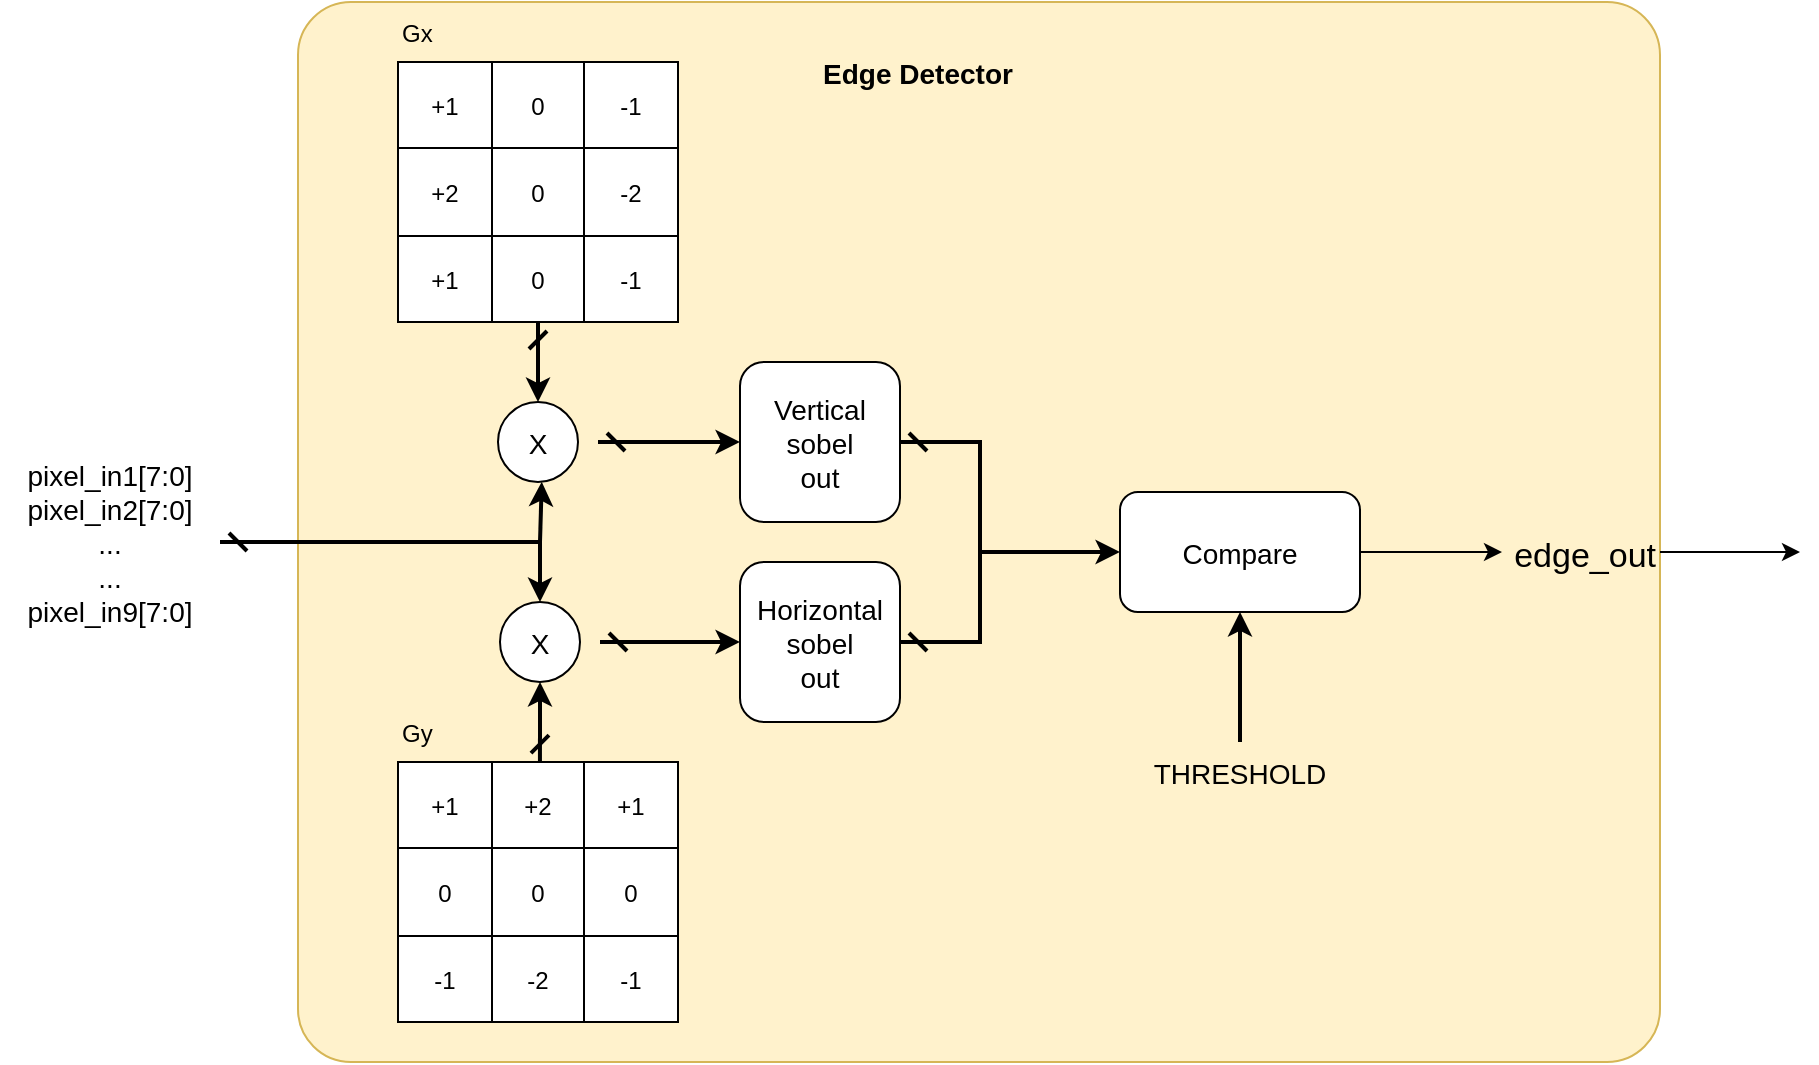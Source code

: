 <mxfile version="18.0.6" type="device"><diagram id="0-A6auluv0yoIziy8s_P" name="Page-1"><mxGraphModel dx="1038" dy="649" grid="1" gridSize="10" guides="1" tooltips="1" connect="1" arrows="1" fold="1" page="1" pageScale="1" pageWidth="827" pageHeight="1169" math="0" shadow="0"><root><mxCell id="0"/><mxCell id="1" parent="0"/><mxCell id="tJjIU5xY5zQavKFbR8Hx-1" value="" style="rounded=1;fillColor=#fff2cc;strokeColor=#d6b656;arcSize=5;" vertex="1" parent="1"><mxGeometry x="149" y="190" width="681" height="530" as="geometry"/></mxCell><mxCell id="tJjIU5xY5zQavKFbR8Hx-33" value="" style="group;" vertex="1" connectable="0" parent="1"><mxGeometry x="199" y="190" width="140" height="160" as="geometry"/></mxCell><mxCell id="tJjIU5xY5zQavKFbR8Hx-5" value="" style="shape=table;startSize=0;container=1;collapsible=0;childLayout=tableLayout;" vertex="1" parent="tJjIU5xY5zQavKFbR8Hx-33"><mxGeometry y="30" width="140" height="130" as="geometry"/></mxCell><mxCell id="tJjIU5xY5zQavKFbR8Hx-6" value="" style="shape=tableRow;horizontal=0;startSize=0;swimlaneHead=0;swimlaneBody=0;top=0;left=0;bottom=0;right=0;collapsible=0;dropTarget=0;fillColor=none;points=[[0,0.5],[1,0.5]];portConstraint=eastwest;" vertex="1" parent="tJjIU5xY5zQavKFbR8Hx-5"><mxGeometry width="140" height="43" as="geometry"/></mxCell><mxCell id="tJjIU5xY5zQavKFbR8Hx-7" value="+1" style="shape=partialRectangle;connectable=0;fillColor=none;top=0;left=0;bottom=0;right=0;overflow=hidden;" vertex="1" parent="tJjIU5xY5zQavKFbR8Hx-6"><mxGeometry width="47" height="43" as="geometry"><mxRectangle width="47" height="43" as="alternateBounds"/></mxGeometry></mxCell><mxCell id="tJjIU5xY5zQavKFbR8Hx-8" value="0" style="shape=partialRectangle;connectable=0;fillColor=none;top=0;left=0;bottom=0;right=0;overflow=hidden;" vertex="1" parent="tJjIU5xY5zQavKFbR8Hx-6"><mxGeometry x="47" width="46" height="43" as="geometry"><mxRectangle width="46" height="43" as="alternateBounds"/></mxGeometry></mxCell><mxCell id="tJjIU5xY5zQavKFbR8Hx-9" value="-1" style="shape=partialRectangle;connectable=0;fillColor=none;top=0;left=0;bottom=0;right=0;overflow=hidden;" vertex="1" parent="tJjIU5xY5zQavKFbR8Hx-6"><mxGeometry x="93" width="47" height="43" as="geometry"><mxRectangle width="47" height="43" as="alternateBounds"/></mxGeometry></mxCell><mxCell id="tJjIU5xY5zQavKFbR8Hx-10" value="" style="shape=tableRow;horizontal=0;startSize=0;swimlaneHead=0;swimlaneBody=0;top=0;left=0;bottom=0;right=0;collapsible=0;dropTarget=0;fillColor=none;points=[[0,0.5],[1,0.5]];portConstraint=eastwest;" vertex="1" parent="tJjIU5xY5zQavKFbR8Hx-5"><mxGeometry y="43" width="140" height="44" as="geometry"/></mxCell><mxCell id="tJjIU5xY5zQavKFbR8Hx-11" value="+2" style="shape=partialRectangle;connectable=0;fillColor=none;top=0;left=0;bottom=0;right=0;overflow=hidden;" vertex="1" parent="tJjIU5xY5zQavKFbR8Hx-10"><mxGeometry width="47" height="44" as="geometry"><mxRectangle width="47" height="44" as="alternateBounds"/></mxGeometry></mxCell><mxCell id="tJjIU5xY5zQavKFbR8Hx-12" value="0" style="shape=partialRectangle;connectable=0;fillColor=none;top=0;left=0;bottom=0;right=0;overflow=hidden;" vertex="1" parent="tJjIU5xY5zQavKFbR8Hx-10"><mxGeometry x="47" width="46" height="44" as="geometry"><mxRectangle width="46" height="44" as="alternateBounds"/></mxGeometry></mxCell><mxCell id="tJjIU5xY5zQavKFbR8Hx-13" value="-2" style="shape=partialRectangle;connectable=0;fillColor=none;top=0;left=0;bottom=0;right=0;overflow=hidden;" vertex="1" parent="tJjIU5xY5zQavKFbR8Hx-10"><mxGeometry x="93" width="47" height="44" as="geometry"><mxRectangle width="47" height="44" as="alternateBounds"/></mxGeometry></mxCell><mxCell id="tJjIU5xY5zQavKFbR8Hx-14" value="" style="shape=tableRow;horizontal=0;startSize=0;swimlaneHead=0;swimlaneBody=0;top=0;left=0;bottom=0;right=0;collapsible=0;dropTarget=0;fillColor=none;points=[[0,0.5],[1,0.5]];portConstraint=eastwest;" vertex="1" parent="tJjIU5xY5zQavKFbR8Hx-5"><mxGeometry y="87" width="140" height="43" as="geometry"/></mxCell><mxCell id="tJjIU5xY5zQavKFbR8Hx-15" value="+1" style="shape=partialRectangle;connectable=0;fillColor=none;top=0;left=0;bottom=0;right=0;overflow=hidden;" vertex="1" parent="tJjIU5xY5zQavKFbR8Hx-14"><mxGeometry width="47" height="43" as="geometry"><mxRectangle width="47" height="43" as="alternateBounds"/></mxGeometry></mxCell><mxCell id="tJjIU5xY5zQavKFbR8Hx-16" value="0" style="shape=partialRectangle;connectable=0;fillColor=none;top=0;left=0;bottom=0;right=0;overflow=hidden;" vertex="1" parent="tJjIU5xY5zQavKFbR8Hx-14"><mxGeometry x="47" width="46" height="43" as="geometry"><mxRectangle width="46" height="43" as="alternateBounds"/></mxGeometry></mxCell><mxCell id="tJjIU5xY5zQavKFbR8Hx-17" value="-1" style="shape=partialRectangle;connectable=0;fillColor=none;top=0;left=0;bottom=0;right=0;overflow=hidden;pointerEvents=1;" vertex="1" parent="tJjIU5xY5zQavKFbR8Hx-14"><mxGeometry x="93" width="47" height="43" as="geometry"><mxRectangle width="47" height="43" as="alternateBounds"/></mxGeometry></mxCell><mxCell id="tJjIU5xY5zQavKFbR8Hx-32" value="Gx" style="text;strokeColor=none;fillColor=none;align=left;verticalAlign=middle;rounded=0;" vertex="1" parent="tJjIU5xY5zQavKFbR8Hx-33"><mxGeometry width="60" height="30" as="geometry"/></mxCell><mxCell id="tJjIU5xY5zQavKFbR8Hx-34" value="" style="group;" vertex="1" connectable="0" parent="1"><mxGeometry x="199" y="425" width="140" height="160" as="geometry"/></mxCell><mxCell id="tJjIU5xY5zQavKFbR8Hx-18" value="" style="shape=table;startSize=0;container=1;collapsible=0;childLayout=tableLayout;" vertex="1" parent="tJjIU5xY5zQavKFbR8Hx-34"><mxGeometry y="145" width="140" height="130" as="geometry"/></mxCell><mxCell id="tJjIU5xY5zQavKFbR8Hx-19" value="" style="shape=tableRow;horizontal=0;startSize=0;swimlaneHead=0;swimlaneBody=0;top=0;left=0;bottom=0;right=0;collapsible=0;dropTarget=0;fillColor=none;points=[[0,0.5],[1,0.5]];portConstraint=eastwest;" vertex="1" parent="tJjIU5xY5zQavKFbR8Hx-18"><mxGeometry width="140" height="43" as="geometry"/></mxCell><mxCell id="tJjIU5xY5zQavKFbR8Hx-20" value="+1" style="shape=partialRectangle;connectable=0;fillColor=none;top=0;left=0;bottom=0;right=0;overflow=hidden;" vertex="1" parent="tJjIU5xY5zQavKFbR8Hx-19"><mxGeometry width="47" height="43" as="geometry"><mxRectangle width="47" height="43" as="alternateBounds"/></mxGeometry></mxCell><mxCell id="tJjIU5xY5zQavKFbR8Hx-21" value="+2" style="shape=partialRectangle;connectable=0;fillColor=none;top=0;left=0;bottom=0;right=0;overflow=hidden;" vertex="1" parent="tJjIU5xY5zQavKFbR8Hx-19"><mxGeometry x="47" width="46" height="43" as="geometry"><mxRectangle width="46" height="43" as="alternateBounds"/></mxGeometry></mxCell><mxCell id="tJjIU5xY5zQavKFbR8Hx-22" value="+1" style="shape=partialRectangle;connectable=0;fillColor=none;top=0;left=0;bottom=0;right=0;overflow=hidden;" vertex="1" parent="tJjIU5xY5zQavKFbR8Hx-19"><mxGeometry x="93" width="47" height="43" as="geometry"><mxRectangle width="47" height="43" as="alternateBounds"/></mxGeometry></mxCell><mxCell id="tJjIU5xY5zQavKFbR8Hx-23" value="" style="shape=tableRow;horizontal=0;startSize=0;swimlaneHead=0;swimlaneBody=0;top=0;left=0;bottom=0;right=0;collapsible=0;dropTarget=0;fillColor=none;points=[[0,0.5],[1,0.5]];portConstraint=eastwest;" vertex="1" parent="tJjIU5xY5zQavKFbR8Hx-18"><mxGeometry y="43" width="140" height="44" as="geometry"/></mxCell><mxCell id="tJjIU5xY5zQavKFbR8Hx-24" value="0" style="shape=partialRectangle;connectable=0;fillColor=none;top=0;left=0;bottom=0;right=0;overflow=hidden;" vertex="1" parent="tJjIU5xY5zQavKFbR8Hx-23"><mxGeometry width="47" height="44" as="geometry"><mxRectangle width="47" height="44" as="alternateBounds"/></mxGeometry></mxCell><mxCell id="tJjIU5xY5zQavKFbR8Hx-25" value="0" style="shape=partialRectangle;connectable=0;fillColor=none;top=0;left=0;bottom=0;right=0;overflow=hidden;" vertex="1" parent="tJjIU5xY5zQavKFbR8Hx-23"><mxGeometry x="47" width="46" height="44" as="geometry"><mxRectangle width="46" height="44" as="alternateBounds"/></mxGeometry></mxCell><mxCell id="tJjIU5xY5zQavKFbR8Hx-26" value="0" style="shape=partialRectangle;connectable=0;fillColor=none;top=0;left=0;bottom=0;right=0;overflow=hidden;" vertex="1" parent="tJjIU5xY5zQavKFbR8Hx-23"><mxGeometry x="93" width="47" height="44" as="geometry"><mxRectangle width="47" height="44" as="alternateBounds"/></mxGeometry></mxCell><mxCell id="tJjIU5xY5zQavKFbR8Hx-27" value="" style="shape=tableRow;horizontal=0;startSize=0;swimlaneHead=0;swimlaneBody=0;top=0;left=0;bottom=0;right=0;collapsible=0;dropTarget=0;fillColor=none;points=[[0,0.5],[1,0.5]];portConstraint=eastwest;" vertex="1" parent="tJjIU5xY5zQavKFbR8Hx-18"><mxGeometry y="87" width="140" height="43" as="geometry"/></mxCell><mxCell id="tJjIU5xY5zQavKFbR8Hx-28" value="-1" style="shape=partialRectangle;connectable=0;fillColor=none;top=0;left=0;bottom=0;right=0;overflow=hidden;" vertex="1" parent="tJjIU5xY5zQavKFbR8Hx-27"><mxGeometry width="47" height="43" as="geometry"><mxRectangle width="47" height="43" as="alternateBounds"/></mxGeometry></mxCell><mxCell id="tJjIU5xY5zQavKFbR8Hx-29" value="-2" style="shape=partialRectangle;connectable=0;fillColor=none;top=0;left=0;bottom=0;right=0;overflow=hidden;" vertex="1" parent="tJjIU5xY5zQavKFbR8Hx-27"><mxGeometry x="47" width="46" height="43" as="geometry"><mxRectangle width="46" height="43" as="alternateBounds"/></mxGeometry></mxCell><mxCell id="tJjIU5xY5zQavKFbR8Hx-30" value="-1" style="shape=partialRectangle;connectable=0;fillColor=none;top=0;left=0;bottom=0;right=0;overflow=hidden;pointerEvents=1;" vertex="1" parent="tJjIU5xY5zQavKFbR8Hx-27"><mxGeometry x="93" width="47" height="43" as="geometry"><mxRectangle width="47" height="43" as="alternateBounds"/></mxGeometry></mxCell><mxCell id="tJjIU5xY5zQavKFbR8Hx-31" value="Gy" style="text;strokeColor=none;fillColor=none;align=left;verticalAlign=middle;rounded=0;" vertex="1" parent="tJjIU5xY5zQavKFbR8Hx-34"><mxGeometry y="115" width="60" height="30" as="geometry"/></mxCell><mxCell id="tJjIU5xY5zQavKFbR8Hx-39" value="" style="group;" vertex="1" connectable="0" parent="1"><mxGeometry x="239" y="390" width="60" height="40" as="geometry"/></mxCell><mxCell id="tJjIU5xY5zQavKFbR8Hx-36" value="" style="ellipse;fontSize=14;" vertex="1" parent="tJjIU5xY5zQavKFbR8Hx-39"><mxGeometry x="10" width="40" height="40" as="geometry"/></mxCell><mxCell id="tJjIU5xY5zQavKFbR8Hx-37" value="X" style="text;strokeColor=none;fillColor=none;align=center;verticalAlign=middle;rounded=0;fontSize=14;" vertex="1" parent="tJjIU5xY5zQavKFbR8Hx-39"><mxGeometry y="5" width="60" height="30" as="geometry"/></mxCell><mxCell id="tJjIU5xY5zQavKFbR8Hx-42" value="" style="endArrow=dash;startArrow=classic;rounded=0;fontSize=14;exitX=0.5;exitY=0;exitDx=0;exitDy=0;endFill=0;strokeWidth=2;" edge="1" parent="1" source="tJjIU5xY5zQavKFbR8Hx-36"><mxGeometry width="50" height="50" relative="1" as="geometry"><mxPoint x="389" y="450" as="sourcePoint"/><mxPoint x="269" y="350" as="targetPoint"/></mxGeometry></mxCell><mxCell id="tJjIU5xY5zQavKFbR8Hx-44" value="pixel_in1[7:0]&#10;pixel_in2[7:0]&#10;...&#10;...&#10;pixel_in9[7:0]" style="text;strokeColor=none;fillColor=none;align=center;verticalAlign=middle;rounded=0;fontSize=14;" vertex="1" parent="1"><mxGeometry y="390" width="110" height="140" as="geometry"/></mxCell><mxCell id="tJjIU5xY5zQavKFbR8Hx-47" value="" style="group;" vertex="1" connectable="0" parent="1"><mxGeometry x="240" y="490" width="60" height="40" as="geometry"/></mxCell><mxCell id="tJjIU5xY5zQavKFbR8Hx-48" value="" style="ellipse;fontSize=14;" vertex="1" parent="tJjIU5xY5zQavKFbR8Hx-47"><mxGeometry x="10" width="40" height="40" as="geometry"/></mxCell><mxCell id="tJjIU5xY5zQavKFbR8Hx-49" value="X" style="text;strokeColor=none;fillColor=none;align=center;verticalAlign=middle;rounded=0;fontSize=14;" vertex="1" parent="tJjIU5xY5zQavKFbR8Hx-47"><mxGeometry y="5" width="60" height="30" as="geometry"/></mxCell><mxCell id="tJjIU5xY5zQavKFbR8Hx-52" value="" style="endArrow=classic;rounded=0;fontSize=14;strokeWidth=2;exitX=0.507;exitY=0.002;exitDx=0;exitDy=0;exitPerimeter=0;entryX=0.5;entryY=1;entryDx=0;entryDy=0;startArrow=dash;startFill=0;" edge="1" parent="1" source="tJjIU5xY5zQavKFbR8Hx-19" target="tJjIU5xY5zQavKFbR8Hx-48"><mxGeometry width="50" height="50" relative="1" as="geometry"><mxPoint x="340" y="480" as="sourcePoint"/><mxPoint x="390" y="430" as="targetPoint"/></mxGeometry></mxCell><mxCell id="tJjIU5xY5zQavKFbR8Hx-53" value="" style="endArrow=classic;rounded=0;fontSize=14;strokeWidth=2;exitX=1;exitY=0.5;exitDx=0;exitDy=0;entryX=0.5;entryY=0;entryDx=0;entryDy=0;startArrow=dash;startFill=0;" edge="1" parent="1" source="tJjIU5xY5zQavKFbR8Hx-44" target="tJjIU5xY5zQavKFbR8Hx-48"><mxGeometry width="50" height="50" relative="1" as="geometry"><mxPoint x="340" y="480" as="sourcePoint"/><mxPoint x="390" y="430" as="targetPoint"/><Array as="points"><mxPoint x="270" y="460"/></Array></mxGeometry></mxCell><mxCell id="tJjIU5xY5zQavKFbR8Hx-54" value="" style="endArrow=classic;rounded=0;fontSize=14;strokeWidth=2;entryX=0.547;entryY=0.998;entryDx=0;entryDy=0;entryPerimeter=0;" edge="1" parent="1" target="tJjIU5xY5zQavKFbR8Hx-36"><mxGeometry width="50" height="50" relative="1" as="geometry"><mxPoint x="270" y="460" as="sourcePoint"/><mxPoint x="390" y="430" as="targetPoint"/></mxGeometry></mxCell><mxCell id="tJjIU5xY5zQavKFbR8Hx-63" value="" style="endArrow=classic;rounded=0;fontSize=14;strokeWidth=2;entryX=0;entryY=0.5;entryDx=0;entryDy=0;startArrow=dash;startFill=0;" edge="1" parent="1" source="tJjIU5xY5zQavKFbR8Hx-49"><mxGeometry width="50" height="50" relative="1" as="geometry"><mxPoint x="360" y="500" as="sourcePoint"/><mxPoint x="370" y="510" as="targetPoint"/></mxGeometry></mxCell><mxCell id="tJjIU5xY5zQavKFbR8Hx-64" value="" style="endArrow=classic;rounded=0;fontSize=14;strokeWidth=2;entryX=0;entryY=0.5;entryDx=0;entryDy=0;exitX=1;exitY=0.5;exitDx=0;exitDy=0;startArrow=dash;startFill=0;" edge="1" parent="1" source="tJjIU5xY5zQavKFbR8Hx-37"><mxGeometry width="50" height="50" relative="1" as="geometry"><mxPoint x="310" y="520" as="sourcePoint"/><mxPoint x="370" y="410.0" as="targetPoint"/></mxGeometry></mxCell><mxCell id="tJjIU5xY5zQavKFbR8Hx-65" value="Vertical&#10;sobel&#10;out" style="rounded=1;fontSize=14;" vertex="1" parent="1"><mxGeometry x="370" y="370" width="80" height="80" as="geometry"/></mxCell><mxCell id="tJjIU5xY5zQavKFbR8Hx-66" value="Horizontal&#10;sobel&#10;out" style="rounded=1;fontSize=14;" vertex="1" parent="1"><mxGeometry x="370" y="470" width="80" height="80" as="geometry"/></mxCell><mxCell id="tJjIU5xY5zQavKFbR8Hx-73" value="Compare" style="rounded=1;fontSize=14;" vertex="1" parent="1"><mxGeometry x="560" y="435" width="120" height="60" as="geometry"/></mxCell><mxCell id="tJjIU5xY5zQavKFbR8Hx-74" value="" style="endArrow=classic;rounded=0;fontSize=14;strokeWidth=2;entryX=0;entryY=0.5;entryDx=0;entryDy=0;exitX=1;exitY=0.5;exitDx=0;exitDy=0;startArrow=dash;startFill=0;" edge="1" parent="1" source="tJjIU5xY5zQavKFbR8Hx-65" target="tJjIU5xY5zQavKFbR8Hx-73"><mxGeometry width="50" height="50" relative="1" as="geometry"><mxPoint x="390" y="480" as="sourcePoint"/><mxPoint x="440" y="430" as="targetPoint"/><Array as="points"><mxPoint x="490" y="410"/><mxPoint x="490" y="465"/></Array></mxGeometry></mxCell><mxCell id="tJjIU5xY5zQavKFbR8Hx-75" value="" style="endArrow=none;rounded=0;fontSize=14;strokeWidth=2;exitX=1;exitY=0.5;exitDx=0;exitDy=0;startArrow=dash;startFill=0;" edge="1" parent="1" source="tJjIU5xY5zQavKFbR8Hx-66"><mxGeometry width="50" height="50" relative="1" as="geometry"><mxPoint x="390" y="480" as="sourcePoint"/><mxPoint x="490" y="460" as="targetPoint"/><Array as="points"><mxPoint x="490" y="510"/></Array></mxGeometry></mxCell><mxCell id="tJjIU5xY5zQavKFbR8Hx-78" value="THRESHOLD" style="text;strokeColor=none;fillColor=none;align=center;verticalAlign=middle;rounded=0;fontSize=14;" vertex="1" parent="1"><mxGeometry x="590" y="560" width="60" height="30" as="geometry"/></mxCell><mxCell id="tJjIU5xY5zQavKFbR8Hx-79" value="" style="endArrow=classic;rounded=0;fontSize=14;strokeWidth=2;exitX=0.5;exitY=0;exitDx=0;exitDy=0;entryX=0.5;entryY=1;entryDx=0;entryDy=0;" edge="1" parent="1" source="tJjIU5xY5zQavKFbR8Hx-78" target="tJjIU5xY5zQavKFbR8Hx-73"><mxGeometry width="50" height="50" relative="1" as="geometry"><mxPoint x="500" y="460" as="sourcePoint"/><mxPoint x="550" y="410" as="targetPoint"/></mxGeometry></mxCell><mxCell id="tJjIU5xY5zQavKFbR8Hx-80" value="Edge Detector" style="text;strokeColor=none;fillColor=none;align=center;verticalAlign=middle;rounded=0;fontSize=14;fontStyle=1;" vertex="1" parent="1"><mxGeometry x="394" y="210" width="130" height="30" as="geometry"/></mxCell><mxCell id="tJjIU5xY5zQavKFbR8Hx-83" value="edge_out" style="text;strokeColor=none;fillColor=none;align=right;verticalAlign=middle;rounded=0;fontSize=17;" vertex="1" parent="1"><mxGeometry x="751" y="450" width="79" height="30" as="geometry"/></mxCell><mxCell id="tJjIU5xY5zQavKFbR8Hx-84" value="" style="endArrow=classic;rounded=0;fontSize=17;strokeWidth=1;entryX=0;entryY=0.5;entryDx=0;entryDy=0;" edge="1" parent="1" target="tJjIU5xY5zQavKFbR8Hx-83"><mxGeometry width="50" height="50" relative="1" as="geometry"><mxPoint x="680" y="465" as="sourcePoint"/><mxPoint x="480" y="440" as="targetPoint"/></mxGeometry></mxCell><mxCell id="tJjIU5xY5zQavKFbR8Hx-88" value="" style="endArrow=classic;rounded=0;fontSize=17;strokeWidth=1;" edge="1" parent="1"><mxGeometry width="50" height="50" relative="1" as="geometry"><mxPoint x="850" y="465" as="sourcePoint"/><mxPoint x="900" y="465" as="targetPoint"/><Array as="points"><mxPoint x="830" y="465"/></Array></mxGeometry></mxCell></root></mxGraphModel></diagram></mxfile>